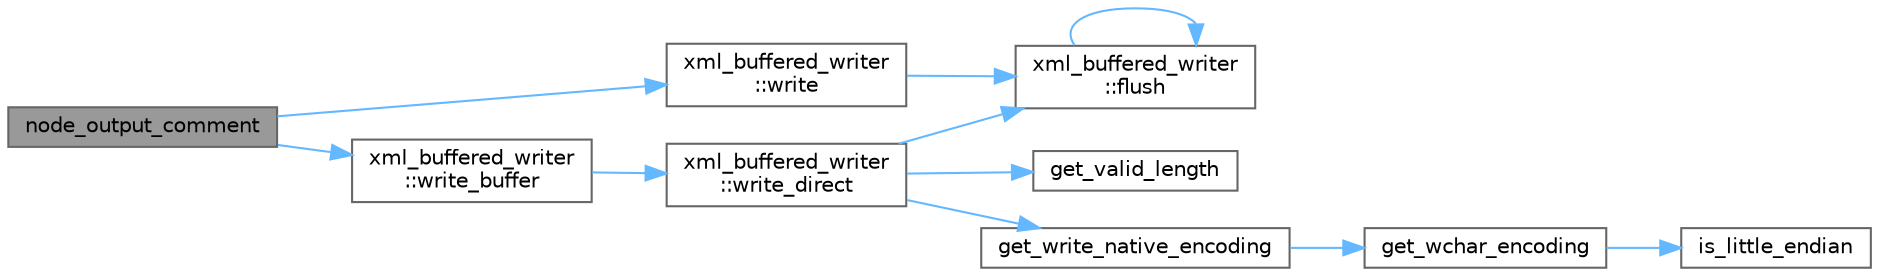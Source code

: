 digraph "node_output_comment"
{
 // INTERACTIVE_SVG=YES
 // LATEX_PDF_SIZE
  bgcolor="transparent";
  edge [fontname=Helvetica,fontsize=10,labelfontname=Helvetica,labelfontsize=10];
  node [fontname=Helvetica,fontsize=10,shape=box,height=0.2,width=0.4];
  rankdir="LR";
  Node1 [id="Node000001",label="node_output_comment",height=0.2,width=0.4,color="gray40", fillcolor="grey60", style="filled", fontcolor="black",tooltip=" "];
  Node1 -> Node2 [id="edge1_Node000001_Node000002",color="steelblue1",style="solid",tooltip=" "];
  Node2 [id="Node000002",label="xml_buffered_writer\l::write",height=0.2,width=0.4,color="grey40", fillcolor="white", style="filled",URL="$db/dd3/classxml__buffered__writer.html#a1aa829bd551a69dd9005d2d46063308f",tooltip=" "];
  Node2 -> Node3 [id="edge2_Node000002_Node000003",color="steelblue1",style="solid",tooltip=" "];
  Node3 [id="Node000003",label="xml_buffered_writer\l::flush",height=0.2,width=0.4,color="grey40", fillcolor="white", style="filled",URL="$db/dd3/classxml__buffered__writer.html#a4789b8661f9ff4e5e4bb4226f7d45997",tooltip=" "];
  Node3 -> Node3 [id="edge3_Node000003_Node000003",color="steelblue1",style="solid",tooltip=" "];
  Node1 -> Node4 [id="edge4_Node000001_Node000004",color="steelblue1",style="solid",tooltip=" "];
  Node4 [id="Node000004",label="xml_buffered_writer\l::write_buffer",height=0.2,width=0.4,color="grey40", fillcolor="white", style="filled",URL="$db/dd3/classxml__buffered__writer.html#ae62b84beff660555acb76e277f967c0d",tooltip=" "];
  Node4 -> Node5 [id="edge5_Node000004_Node000005",color="steelblue1",style="solid",tooltip=" "];
  Node5 [id="Node000005",label="xml_buffered_writer\l::write_direct",height=0.2,width=0.4,color="grey40", fillcolor="white", style="filled",URL="$db/dd3/classxml__buffered__writer.html#a119f9db2f60e578e69ac81177e932fb3",tooltip=" "];
  Node5 -> Node3 [id="edge6_Node000005_Node000003",color="steelblue1",style="solid",tooltip=" "];
  Node5 -> Node6 [id="edge7_Node000005_Node000006",color="steelblue1",style="solid",tooltip=" "];
  Node6 [id="Node000006",label="get_valid_length",height=0.2,width=0.4,color="grey40", fillcolor="white", style="filled",URL="$db/d20/pugixml_8cpp.html#a5dfd2dce8fc6dd9268a19ed553884234",tooltip=" "];
  Node5 -> Node7 [id="edge8_Node000005_Node000007",color="steelblue1",style="solid",tooltip=" "];
  Node7 [id="Node000007",label="get_write_native_encoding",height=0.2,width=0.4,color="grey40", fillcolor="white", style="filled",URL="$db/d20/pugixml_8cpp.html#a12b9d6cff4d37c68755263d0687c62b1",tooltip=" "];
  Node7 -> Node8 [id="edge9_Node000007_Node000008",color="steelblue1",style="solid",tooltip=" "];
  Node8 [id="Node000008",label="get_wchar_encoding",height=0.2,width=0.4,color="grey40", fillcolor="white", style="filled",URL="$db/d20/pugixml_8cpp.html#a1d386e9425e75d35b01373e46f186b9c",tooltip=" "];
  Node8 -> Node9 [id="edge10_Node000008_Node000009",color="steelblue1",style="solid",tooltip=" "];
  Node9 [id="Node000009",label="is_little_endian",height=0.2,width=0.4,color="grey40", fillcolor="white", style="filled",URL="$db/d20/pugixml_8cpp.html#a282e2854710450f313ea03bb59a8f681",tooltip=" "];
}
